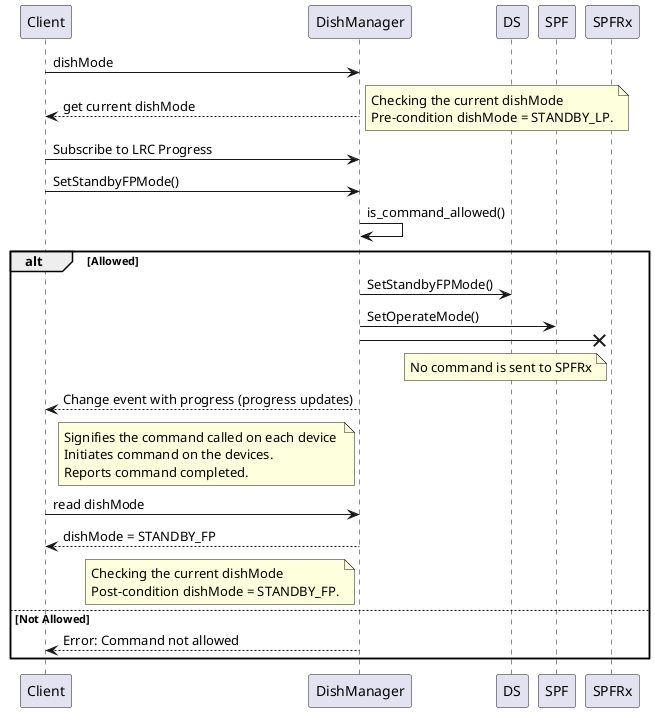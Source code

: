 @startuml

Client -> DishManager: dishMode
DishManager --> Client: get current dishMode
note right 
	Checking the current dishMode 
	Pre-condition dishMode = STANDBY_LP.
end note

Client -> DishManager: Subscribe to LRC Progress

Client -> DishManager: SetStandbyFPMode()

  DishManager -> DishManager: is_command_allowed()
  alt Allowed
      DishManager -> DS: SetStandbyFPMode()
      DishManager -> SPF: SetOperateMode()
      DishManager -x SPFRx
      note left of SPFRx: No command is sent to SPFRx
      DishManager --> Client: Change event with progress (progress updates)
      note left of DishManager: Signifies the command called on each device \nInitiates command on the devices.\nReports command completed.
      Client -> DishManager: read dishMode
      DishManager --> Client: dishMode = STANDBY_FP
      note left of DishManager: Checking the current dishMode \nPost-condition dishMode = STANDBY_FP.
  else Not Allowed
      DishManager --> Client: Error: Command not allowed
  end
@enduml
